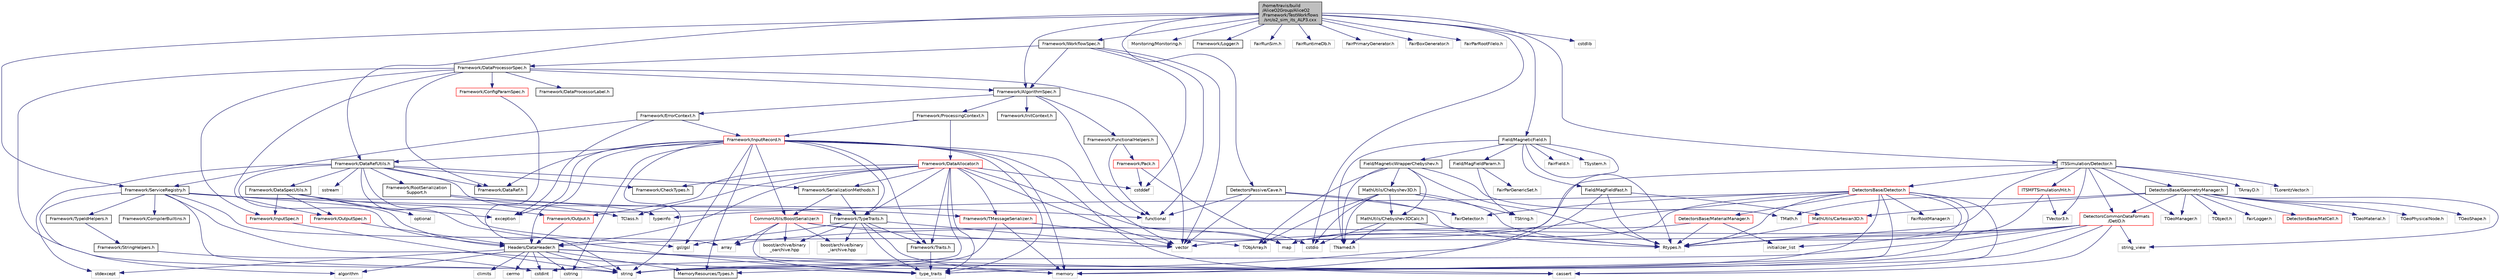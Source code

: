 digraph "/home/travis/build/AliceO2Group/AliceO2/Framework/TestWorkflows/src/o2_sim_its_ALP3.cxx"
{
 // INTERACTIVE_SVG=YES
  bgcolor="transparent";
  edge [fontname="Helvetica",fontsize="10",labelfontname="Helvetica",labelfontsize="10"];
  node [fontname="Helvetica",fontsize="10",shape=record];
  Node0 [label="/home/travis/build\l/AliceO2Group/AliceO2\l/Framework/TestWorkflows\l/src/o2_sim_its_ALP3.cxx",height=0.2,width=0.4,color="black", fillcolor="grey75", style="filled", fontcolor="black"];
  Node0 -> Node1 [color="midnightblue",fontsize="10",style="solid",fontname="Helvetica"];
  Node1 [label="Framework/DataRefUtils.h",height=0.2,width=0.4,color="black",URL="$d5/db8/DataRefUtils_8h.html"];
  Node1 -> Node2 [color="midnightblue",fontsize="10",style="solid",fontname="Helvetica"];
  Node2 [label="Framework/DataRef.h",height=0.2,width=0.4,color="black",URL="$d5/dfb/DataRef_8h.html"];
  Node1 -> Node3 [color="midnightblue",fontsize="10",style="solid",fontname="Helvetica"];
  Node3 [label="Framework/RootSerialization\lSupport.h",height=0.2,width=0.4,color="black",URL="$db/dff/RootSerializationSupport_8h.html"];
  Node3 -> Node4 [color="midnightblue",fontsize="10",style="solid",fontname="Helvetica"];
  Node4 [label="Framework/TMessageSerializer.h",height=0.2,width=0.4,color="red",URL="$d8/d3c/TMessageSerializer_8h.html"];
  Node4 -> Node8 [color="midnightblue",fontsize="10",style="solid",fontname="Helvetica"];
  Node8 [label="TObjArray.h",height=0.2,width=0.4,color="grey75"];
  Node4 -> Node12 [color="midnightblue",fontsize="10",style="solid",fontname="Helvetica"];
  Node12 [label="memory",height=0.2,width=0.4,color="grey75"];
  Node4 -> Node14 [color="midnightblue",fontsize="10",style="solid",fontname="Helvetica"];
  Node14 [label="MemoryResources/Types.h",height=0.2,width=0.4,color="black",URL="$d7/df8/Types_8h.html"];
  Node3 -> Node15 [color="midnightblue",fontsize="10",style="solid",fontname="Helvetica"];
  Node15 [label="TClass.h",height=0.2,width=0.4,color="grey75"];
  Node1 -> Node16 [color="midnightblue",fontsize="10",style="solid",fontname="Helvetica"];
  Node16 [label="Framework/SerializationMethods.h",height=0.2,width=0.4,color="black",URL="$d1/d53/SerializationMethods_8h.html",tooltip="Type wrappers for enfording a specific serialization method. "];
  Node16 -> Node17 [color="midnightblue",fontsize="10",style="solid",fontname="Helvetica"];
  Node17 [label="Framework/TypeTraits.h",height=0.2,width=0.4,color="black",URL="$d0/d95/TypeTraits_8h.html"];
  Node17 -> Node18 [color="midnightblue",fontsize="10",style="solid",fontname="Helvetica"];
  Node18 [label="type_traits",height=0.2,width=0.4,color="grey75"];
  Node17 -> Node19 [color="midnightblue",fontsize="10",style="solid",fontname="Helvetica"];
  Node19 [label="vector",height=0.2,width=0.4,color="grey75"];
  Node17 -> Node12 [color="midnightblue",fontsize="10",style="solid",fontname="Helvetica"];
  Node17 -> Node20 [color="midnightblue",fontsize="10",style="solid",fontname="Helvetica"];
  Node20 [label="Framework/Traits.h",height=0.2,width=0.4,color="black",URL="$db/d31/Traits_8h.html"];
  Node20 -> Node18 [color="midnightblue",fontsize="10",style="solid",fontname="Helvetica"];
  Node17 -> Node21 [color="midnightblue",fontsize="10",style="solid",fontname="Helvetica"];
  Node21 [label="boost/archive/binary\l_iarchive.hpp",height=0.2,width=0.4,color="grey75"];
  Node17 -> Node22 [color="midnightblue",fontsize="10",style="solid",fontname="Helvetica"];
  Node22 [label="boost/archive/binary\l_oarchive.hpp",height=0.2,width=0.4,color="grey75"];
  Node17 -> Node23 [color="midnightblue",fontsize="10",style="solid",fontname="Helvetica"];
  Node23 [label="gsl/gsl",height=0.2,width=0.4,color="grey75"];
  Node16 -> Node24 [color="midnightblue",fontsize="10",style="solid",fontname="Helvetica"];
  Node24 [label="CommonUtils/BoostSerializer.h",height=0.2,width=0.4,color="red",URL="$d7/d91/BoostSerializer_8h.html",tooltip="Templatised boost serializer/deserializer for containers and base types. "];
  Node24 -> Node18 [color="midnightblue",fontsize="10",style="solid",fontname="Helvetica"];
  Node24 -> Node26 [color="midnightblue",fontsize="10",style="solid",fontname="Helvetica"];
  Node26 [label="array",height=0.2,width=0.4,color="grey75"];
  Node24 -> Node19 [color="midnightblue",fontsize="10",style="solid",fontname="Helvetica"];
  Node24 -> Node28 [color="midnightblue",fontsize="10",style="solid",fontname="Helvetica"];
  Node28 [label="map",height=0.2,width=0.4,color="grey75"];
  Node24 -> Node21 [color="midnightblue",fontsize="10",style="solid",fontname="Helvetica"];
  Node24 -> Node22 [color="midnightblue",fontsize="10",style="solid",fontname="Helvetica"];
  Node1 -> Node38 [color="midnightblue",fontsize="10",style="solid",fontname="Helvetica"];
  Node38 [label="Framework/DataSpecUtils.h",height=0.2,width=0.4,color="black",URL="$d6/d68/DataSpecUtils_8h.html"];
  Node38 -> Node39 [color="midnightblue",fontsize="10",style="solid",fontname="Helvetica"];
  Node39 [label="Framework/OutputSpec.h",height=0.2,width=0.4,color="red",URL="$db/d2d/OutputSpec_8h.html"];
  Node39 -> Node40 [color="midnightblue",fontsize="10",style="solid",fontname="Helvetica"];
  Node40 [label="Headers/DataHeader.h",height=0.2,width=0.4,color="black",URL="$dc/dcd/DataHeader_8h.html"];
  Node40 -> Node41 [color="midnightblue",fontsize="10",style="solid",fontname="Helvetica"];
  Node41 [label="cstdint",height=0.2,width=0.4,color="grey75"];
  Node40 -> Node12 [color="midnightblue",fontsize="10",style="solid",fontname="Helvetica"];
  Node40 -> Node42 [color="midnightblue",fontsize="10",style="solid",fontname="Helvetica"];
  Node42 [label="cassert",height=0.2,width=0.4,color="grey75"];
  Node40 -> Node43 [color="midnightblue",fontsize="10",style="solid",fontname="Helvetica"];
  Node43 [label="cstring",height=0.2,width=0.4,color="grey75"];
  Node40 -> Node44 [color="midnightblue",fontsize="10",style="solid",fontname="Helvetica"];
  Node44 [label="algorithm",height=0.2,width=0.4,color="grey75"];
  Node40 -> Node45 [color="midnightblue",fontsize="10",style="solid",fontname="Helvetica"];
  Node45 [label="stdexcept",height=0.2,width=0.4,color="grey75"];
  Node40 -> Node46 [color="midnightblue",fontsize="10",style="solid",fontname="Helvetica"];
  Node46 [label="string",height=0.2,width=0.4,color="grey75"];
  Node40 -> Node47 [color="midnightblue",fontsize="10",style="solid",fontname="Helvetica"];
  Node47 [label="climits",height=0.2,width=0.4,color="grey75"];
  Node40 -> Node14 [color="midnightblue",fontsize="10",style="solid",fontname="Helvetica"];
  Node40 -> Node48 [color="midnightblue",fontsize="10",style="solid",fontname="Helvetica"];
  Node48 [label="cerrno",height=0.2,width=0.4,color="grey75"];
  Node38 -> Node52 [color="midnightblue",fontsize="10",style="solid",fontname="Helvetica"];
  Node52 [label="Framework/InputSpec.h",height=0.2,width=0.4,color="red",URL="$d5/d3f/InputSpec_8h.html"];
  Node52 -> Node46 [color="midnightblue",fontsize="10",style="solid",fontname="Helvetica"];
  Node38 -> Node40 [color="midnightblue",fontsize="10",style="solid",fontname="Helvetica"];
  Node38 -> Node71 [color="midnightblue",fontsize="10",style="solid",fontname="Helvetica"];
  Node71 [label="Framework/Output.h",height=0.2,width=0.4,color="red",URL="$d3/ddf/Output_8h.html"];
  Node71 -> Node40 [color="midnightblue",fontsize="10",style="solid",fontname="Helvetica"];
  Node38 -> Node72 [color="midnightblue",fontsize="10",style="solid",fontname="Helvetica"];
  Node72 [label="optional",height=0.2,width=0.4,color="grey75"];
  Node1 -> Node17 [color="midnightblue",fontsize="10",style="solid",fontname="Helvetica"];
  Node1 -> Node40 [color="midnightblue",fontsize="10",style="solid",fontname="Helvetica"];
  Node1 -> Node73 [color="midnightblue",fontsize="10",style="solid",fontname="Helvetica"];
  Node73 [label="Framework/CheckTypes.h",height=0.2,width=0.4,color="black",URL="$d1/d00/CheckTypes_8h.html"];
  Node1 -> Node23 [color="midnightblue",fontsize="10",style="solid",fontname="Helvetica"];
  Node1 -> Node45 [color="midnightblue",fontsize="10",style="solid",fontname="Helvetica"];
  Node1 -> Node74 [color="midnightblue",fontsize="10",style="solid",fontname="Helvetica"];
  Node74 [label="sstream",height=0.2,width=0.4,color="grey75"];
  Node1 -> Node18 [color="midnightblue",fontsize="10",style="solid",fontname="Helvetica"];
  Node0 -> Node75 [color="midnightblue",fontsize="10",style="solid",fontname="Helvetica"];
  Node75 [label="Framework/ServiceRegistry.h",height=0.2,width=0.4,color="black",URL="$d8/d17/ServiceRegistry_8h.html"];
  Node75 -> Node76 [color="midnightblue",fontsize="10",style="solid",fontname="Helvetica"];
  Node76 [label="Framework/CompilerBuiltins.h",height=0.2,width=0.4,color="black",URL="$d9/de8/CompilerBuiltins_8h.html"];
  Node75 -> Node77 [color="midnightblue",fontsize="10",style="solid",fontname="Helvetica"];
  Node77 [label="Framework/TypeIdHelpers.h",height=0.2,width=0.4,color="black",URL="$d2/d9a/TypeIdHelpers_8h.html"];
  Node77 -> Node78 [color="midnightblue",fontsize="10",style="solid",fontname="Helvetica"];
  Node78 [label="Framework/StringHelpers.h",height=0.2,width=0.4,color="black",URL="$db/dff/StringHelpers_8h.html"];
  Node78 -> Node41 [color="midnightblue",fontsize="10",style="solid",fontname="Helvetica"];
  Node75 -> Node44 [color="midnightblue",fontsize="10",style="solid",fontname="Helvetica"];
  Node75 -> Node26 [color="midnightblue",fontsize="10",style="solid",fontname="Helvetica"];
  Node75 -> Node79 [color="midnightblue",fontsize="10",style="solid",fontname="Helvetica"];
  Node79 [label="exception",height=0.2,width=0.4,color="grey75"];
  Node75 -> Node80 [color="midnightblue",fontsize="10",style="solid",fontname="Helvetica"];
  Node80 [label="functional",height=0.2,width=0.4,color="grey75"];
  Node75 -> Node46 [color="midnightblue",fontsize="10",style="solid",fontname="Helvetica"];
  Node75 -> Node18 [color="midnightblue",fontsize="10",style="solid",fontname="Helvetica"];
  Node75 -> Node81 [color="midnightblue",fontsize="10",style="solid",fontname="Helvetica"];
  Node81 [label="typeinfo",height=0.2,width=0.4,color="grey75"];
  Node0 -> Node82 [color="midnightblue",fontsize="10",style="solid",fontname="Helvetica"];
  Node82 [label="Framework/WorkflowSpec.h",height=0.2,width=0.4,color="black",URL="$df/da1/WorkflowSpec_8h.html"];
  Node82 -> Node83 [color="midnightblue",fontsize="10",style="solid",fontname="Helvetica"];
  Node83 [label="Framework/DataProcessorSpec.h",height=0.2,width=0.4,color="black",URL="$d0/df4/DataProcessorSpec_8h.html"];
  Node83 -> Node84 [color="midnightblue",fontsize="10",style="solid",fontname="Helvetica"];
  Node84 [label="Framework/AlgorithmSpec.h",height=0.2,width=0.4,color="black",URL="$d0/d14/AlgorithmSpec_8h.html"];
  Node84 -> Node85 [color="midnightblue",fontsize="10",style="solid",fontname="Helvetica"];
  Node85 [label="Framework/ProcessingContext.h",height=0.2,width=0.4,color="black",URL="$de/d6a/ProcessingContext_8h.html"];
  Node85 -> Node86 [color="midnightblue",fontsize="10",style="solid",fontname="Helvetica"];
  Node86 [label="Framework/InputRecord.h",height=0.2,width=0.4,color="red",URL="$d6/d5c/InputRecord_8h.html"];
  Node86 -> Node2 [color="midnightblue",fontsize="10",style="solid",fontname="Helvetica"];
  Node86 -> Node1 [color="midnightblue",fontsize="10",style="solid",fontname="Helvetica"];
  Node86 -> Node17 [color="midnightblue",fontsize="10",style="solid",fontname="Helvetica"];
  Node86 -> Node20 [color="midnightblue",fontsize="10",style="solid",fontname="Helvetica"];
  Node86 -> Node14 [color="midnightblue",fontsize="10",style="solid",fontname="Helvetica"];
  Node86 -> Node40 [color="midnightblue",fontsize="10",style="solid",fontname="Helvetica"];
  Node86 -> Node24 [color="midnightblue",fontsize="10",style="solid",fontname="Helvetica"];
  Node86 -> Node23 [color="midnightblue",fontsize="10",style="solid",fontname="Helvetica"];
  Node86 -> Node46 [color="midnightblue",fontsize="10",style="solid",fontname="Helvetica"];
  Node86 -> Node19 [color="midnightblue",fontsize="10",style="solid",fontname="Helvetica"];
  Node86 -> Node43 [color="midnightblue",fontsize="10",style="solid",fontname="Helvetica"];
  Node86 -> Node42 [color="midnightblue",fontsize="10",style="solid",fontname="Helvetica"];
  Node86 -> Node79 [color="midnightblue",fontsize="10",style="solid",fontname="Helvetica"];
  Node86 -> Node12 [color="midnightblue",fontsize="10",style="solid",fontname="Helvetica"];
  Node86 -> Node18 [color="midnightblue",fontsize="10",style="solid",fontname="Helvetica"];
  Node85 -> Node93 [color="midnightblue",fontsize="10",style="solid",fontname="Helvetica"];
  Node93 [label="Framework/DataAllocator.h",height=0.2,width=0.4,color="red",URL="$d1/d28/DataAllocator_8h.html"];
  Node93 -> Node71 [color="midnightblue",fontsize="10",style="solid",fontname="Helvetica"];
  Node93 -> Node4 [color="midnightblue",fontsize="10",style="solid",fontname="Helvetica"];
  Node93 -> Node17 [color="midnightblue",fontsize="10",style="solid",fontname="Helvetica"];
  Node93 -> Node20 [color="midnightblue",fontsize="10",style="solid",fontname="Helvetica"];
  Node93 -> Node16 [color="midnightblue",fontsize="10",style="solid",fontname="Helvetica"];
  Node93 -> Node73 [color="midnightblue",fontsize="10",style="solid",fontname="Helvetica"];
  Node93 -> Node40 [color="midnightblue",fontsize="10",style="solid",fontname="Helvetica"];
  Node93 -> Node15 [color="midnightblue",fontsize="10",style="solid",fontname="Helvetica"];
  Node93 -> Node19 [color="midnightblue",fontsize="10",style="solid",fontname="Helvetica"];
  Node93 -> Node28 [color="midnightblue",fontsize="10",style="solid",fontname="Helvetica"];
  Node93 -> Node46 [color="midnightblue",fontsize="10",style="solid",fontname="Helvetica"];
  Node93 -> Node18 [color="midnightblue",fontsize="10",style="solid",fontname="Helvetica"];
  Node93 -> Node89 [color="midnightblue",fontsize="10",style="solid",fontname="Helvetica"];
  Node89 [label="cstddef",height=0.2,width=0.4,color="grey75"];
  Node84 -> Node108 [color="midnightblue",fontsize="10",style="solid",fontname="Helvetica"];
  Node108 [label="Framework/ErrorContext.h",height=0.2,width=0.4,color="black",URL="$d7/dad/ErrorContext_8h.html"];
  Node108 -> Node86 [color="midnightblue",fontsize="10",style="solid",fontname="Helvetica"];
  Node108 -> Node75 [color="midnightblue",fontsize="10",style="solid",fontname="Helvetica"];
  Node108 -> Node79 [color="midnightblue",fontsize="10",style="solid",fontname="Helvetica"];
  Node84 -> Node109 [color="midnightblue",fontsize="10",style="solid",fontname="Helvetica"];
  Node109 [label="Framework/InitContext.h",height=0.2,width=0.4,color="black",URL="$d4/d2b/InitContext_8h.html"];
  Node84 -> Node110 [color="midnightblue",fontsize="10",style="solid",fontname="Helvetica"];
  Node110 [label="Framework/FunctionalHelpers.h",height=0.2,width=0.4,color="black",URL="$de/d9b/FunctionalHelpers_8h.html"];
  Node110 -> Node111 [color="midnightblue",fontsize="10",style="solid",fontname="Helvetica"];
  Node111 [label="Framework/Pack.h",height=0.2,width=0.4,color="red",URL="$dd/dce/Pack_8h.html"];
  Node111 -> Node89 [color="midnightblue",fontsize="10",style="solid",fontname="Helvetica"];
  Node111 -> Node55 [color="midnightblue",fontsize="10",style="solid",fontname="Helvetica"];
  Node55 [label="cstdio",height=0.2,width=0.4,color="grey75"];
  Node110 -> Node80 [color="midnightblue",fontsize="10",style="solid",fontname="Helvetica"];
  Node84 -> Node80 [color="midnightblue",fontsize="10",style="solid",fontname="Helvetica"];
  Node83 -> Node112 [color="midnightblue",fontsize="10",style="solid",fontname="Helvetica"];
  Node112 [label="Framework/ConfigParamSpec.h",height=0.2,width=0.4,color="red",URL="$d0/d1c/ConfigParamSpec_8h.html"];
  Node112 -> Node46 [color="midnightblue",fontsize="10",style="solid",fontname="Helvetica"];
  Node83 -> Node117 [color="midnightblue",fontsize="10",style="solid",fontname="Helvetica"];
  Node117 [label="Framework/DataProcessorLabel.h",height=0.2,width=0.4,color="black",URL="$d1/df2/DataProcessorLabel_8h.html"];
  Node83 -> Node2 [color="midnightblue",fontsize="10",style="solid",fontname="Helvetica"];
  Node83 -> Node52 [color="midnightblue",fontsize="10",style="solid",fontname="Helvetica"];
  Node83 -> Node39 [color="midnightblue",fontsize="10",style="solid",fontname="Helvetica"];
  Node83 -> Node46 [color="midnightblue",fontsize="10",style="solid",fontname="Helvetica"];
  Node83 -> Node19 [color="midnightblue",fontsize="10",style="solid",fontname="Helvetica"];
  Node82 -> Node84 [color="midnightblue",fontsize="10",style="solid",fontname="Helvetica"];
  Node82 -> Node19 [color="midnightblue",fontsize="10",style="solid",fontname="Helvetica"];
  Node82 -> Node80 [color="midnightblue",fontsize="10",style="solid",fontname="Helvetica"];
  Node82 -> Node89 [color="midnightblue",fontsize="10",style="solid",fontname="Helvetica"];
  Node0 -> Node118 [color="midnightblue",fontsize="10",style="solid",fontname="Helvetica"];
  Node118 [label="Monitoring/Monitoring.h",height=0.2,width=0.4,color="grey75"];
  Node0 -> Node84 [color="midnightblue",fontsize="10",style="solid",fontname="Helvetica"];
  Node0 -> Node119 [color="midnightblue",fontsize="10",style="solid",fontname="Helvetica"];
  Node119 [label="Framework/Logger.h",height=0.2,width=0.4,color="black",URL="$dd/da4/Logger_8h.html"];
  Node0 -> Node120 [color="midnightblue",fontsize="10",style="solid",fontname="Helvetica"];
  Node120 [label="FairRunSim.h",height=0.2,width=0.4,color="grey75"];
  Node0 -> Node121 [color="midnightblue",fontsize="10",style="solid",fontname="Helvetica"];
  Node121 [label="FairRuntimeDb.h",height=0.2,width=0.4,color="grey75"];
  Node0 -> Node122 [color="midnightblue",fontsize="10",style="solid",fontname="Helvetica"];
  Node122 [label="FairPrimaryGenerator.h",height=0.2,width=0.4,color="grey75"];
  Node0 -> Node123 [color="midnightblue",fontsize="10",style="solid",fontname="Helvetica"];
  Node123 [label="FairBoxGenerator.h",height=0.2,width=0.4,color="grey75"];
  Node0 -> Node124 [color="midnightblue",fontsize="10",style="solid",fontname="Helvetica"];
  Node124 [label="FairParRootFileIo.h",height=0.2,width=0.4,color="grey75"];
  Node0 -> Node125 [color="midnightblue",fontsize="10",style="solid",fontname="Helvetica"];
  Node125 [label="DetectorsPassive/Cave.h",height=0.2,width=0.4,color="black",URL="$d9/d6d/Cave_8h.html"];
  Node125 -> Node126 [color="midnightblue",fontsize="10",style="solid",fontname="Helvetica"];
  Node126 [label="FairDetector.h",height=0.2,width=0.4,color="grey75"];
  Node125 -> Node127 [color="midnightblue",fontsize="10",style="solid",fontname="Helvetica"];
  Node127 [label="Rtypes.h",height=0.2,width=0.4,color="grey75"];
  Node125 -> Node80 [color="midnightblue",fontsize="10",style="solid",fontname="Helvetica"];
  Node125 -> Node19 [color="midnightblue",fontsize="10",style="solid",fontname="Helvetica"];
  Node0 -> Node128 [color="midnightblue",fontsize="10",style="solid",fontname="Helvetica"];
  Node128 [label="Field/MagneticField.h",height=0.2,width=0.4,color="black",URL="$db/d4b/MagneticField_8h.html",tooltip="Definition of the MagF class. "];
  Node128 -> Node129 [color="midnightblue",fontsize="10",style="solid",fontname="Helvetica"];
  Node129 [label="FairField.h",height=0.2,width=0.4,color="grey75"];
  Node128 -> Node130 [color="midnightblue",fontsize="10",style="solid",fontname="Helvetica"];
  Node130 [label="Field/MagFieldParam.h",height=0.2,width=0.4,color="black",URL="$d3/d91/MagFieldParam_8h.html",tooltip="Definition of the MagFieldParam: container for ALICE mag. field parameters. "];
  Node130 -> Node131 [color="midnightblue",fontsize="10",style="solid",fontname="Helvetica"];
  Node131 [label="FairParGenericSet.h",height=0.2,width=0.4,color="grey75"];
  Node130 -> Node132 [color="midnightblue",fontsize="10",style="solid",fontname="Helvetica"];
  Node132 [label="TString.h",height=0.2,width=0.4,color="grey75"];
  Node128 -> Node133 [color="midnightblue",fontsize="10",style="solid",fontname="Helvetica"];
  Node133 [label="Field/MagneticWrapperChebyshev.h",height=0.2,width=0.4,color="black",URL="$dd/dfb/MagneticWrapperChebyshev_8h.html"];
  Node133 -> Node134 [color="midnightblue",fontsize="10",style="solid",fontname="Helvetica"];
  Node134 [label="TMath.h",height=0.2,width=0.4,color="grey75"];
  Node133 -> Node135 [color="midnightblue",fontsize="10",style="solid",fontname="Helvetica"];
  Node135 [label="TNamed.h",height=0.2,width=0.4,color="grey75"];
  Node133 -> Node8 [color="midnightblue",fontsize="10",style="solid",fontname="Helvetica"];
  Node133 -> Node136 [color="midnightblue",fontsize="10",style="solid",fontname="Helvetica"];
  Node136 [label="MathUtils/Chebyshev3D.h",height=0.2,width=0.4,color="black",URL="$d8/d64/Chebyshev3D_8h.html"];
  Node136 -> Node135 [color="midnightblue",fontsize="10",style="solid",fontname="Helvetica"];
  Node136 -> Node8 [color="midnightblue",fontsize="10",style="solid",fontname="Helvetica"];
  Node136 -> Node55 [color="midnightblue",fontsize="10",style="solid",fontname="Helvetica"];
  Node136 -> Node137 [color="midnightblue",fontsize="10",style="solid",fontname="Helvetica"];
  Node137 [label="MathUtils/Chebyshev3DCalc.h",height=0.2,width=0.4,color="black",URL="$d4/d08/Chebyshev3DCalc_8h.html"];
  Node137 -> Node135 [color="midnightblue",fontsize="10",style="solid",fontname="Helvetica"];
  Node137 -> Node55 [color="midnightblue",fontsize="10",style="solid",fontname="Helvetica"];
  Node137 -> Node127 [color="midnightblue",fontsize="10",style="solid",fontname="Helvetica"];
  Node136 -> Node127 [color="midnightblue",fontsize="10",style="solid",fontname="Helvetica"];
  Node136 -> Node132 [color="midnightblue",fontsize="10",style="solid",fontname="Helvetica"];
  Node133 -> Node137 [color="midnightblue",fontsize="10",style="solid",fontname="Helvetica"];
  Node133 -> Node127 [color="midnightblue",fontsize="10",style="solid",fontname="Helvetica"];
  Node128 -> Node138 [color="midnightblue",fontsize="10",style="solid",fontname="Helvetica"];
  Node138 [label="Field/MagFieldFast.h",height=0.2,width=0.4,color="black",URL="$da/df4/MagFieldFast_8h.html",tooltip="Definition of the fast magnetic field parametrization MagFieldFast. "];
  Node138 -> Node127 [color="midnightblue",fontsize="10",style="solid",fontname="Helvetica"];
  Node138 -> Node46 [color="midnightblue",fontsize="10",style="solid",fontname="Helvetica"];
  Node138 -> Node139 [color="midnightblue",fontsize="10",style="solid",fontname="Helvetica"];
  Node139 [label="MathUtils/Cartesian3D.h",height=0.2,width=0.4,color="red",URL="$dd/d76/Cartesian3D_8h.html"];
  Node139 -> Node127 [color="midnightblue",fontsize="10",style="solid",fontname="Helvetica"];
  Node128 -> Node149 [color="midnightblue",fontsize="10",style="solid",fontname="Helvetica"];
  Node149 [label="TSystem.h",height=0.2,width=0.4,color="grey75"];
  Node128 -> Node127 [color="midnightblue",fontsize="10",style="solid",fontname="Helvetica"];
  Node128 -> Node135 [color="midnightblue",fontsize="10",style="solid",fontname="Helvetica"];
  Node128 -> Node12 [color="midnightblue",fontsize="10",style="solid",fontname="Helvetica"];
  Node0 -> Node150 [color="midnightblue",fontsize="10",style="solid",fontname="Helvetica"];
  Node150 [label="ITSSimulation/Detector.h",height=0.2,width=0.4,color="black",URL="$d6/d8d/ITSMFT_2ITS_2simulation_2include_2ITSSimulation_2Detector_8h.html"];
  Node150 -> Node19 [color="midnightblue",fontsize="10",style="solid",fontname="Helvetica"];
  Node150 -> Node151 [color="midnightblue",fontsize="10",style="solid",fontname="Helvetica"];
  Node151 [label="DetectorsBase/GeometryManager.h",height=0.2,width=0.4,color="black",URL="$db/dcc/Detectors_2Base_2include_2DetectorsBase_2GeometryManager_8h.html"];
  Node151 -> Node152 [color="midnightblue",fontsize="10",style="solid",fontname="Helvetica"];
  Node152 [label="TGeoManager.h",height=0.2,width=0.4,color="grey75"];
  Node151 -> Node153 [color="midnightblue",fontsize="10",style="solid",fontname="Helvetica"];
  Node153 [label="TGeoMaterial.h",height=0.2,width=0.4,color="grey75"];
  Node151 -> Node154 [color="midnightblue",fontsize="10",style="solid",fontname="Helvetica"];
  Node154 [label="TGeoPhysicalNode.h",height=0.2,width=0.4,color="grey75"];
  Node151 -> Node155 [color="midnightblue",fontsize="10",style="solid",fontname="Helvetica"];
  Node155 [label="TGeoShape.h",height=0.2,width=0.4,color="grey75"];
  Node151 -> Node134 [color="midnightblue",fontsize="10",style="solid",fontname="Helvetica"];
  Node151 -> Node156 [color="midnightblue",fontsize="10",style="solid",fontname="Helvetica"];
  Node156 [label="TObject.h",height=0.2,width=0.4,color="grey75"];
  Node151 -> Node116 [color="midnightblue",fontsize="10",style="solid",fontname="Helvetica"];
  Node116 [label="string_view",height=0.2,width=0.4,color="grey75"];
  Node151 -> Node157 [color="midnightblue",fontsize="10",style="solid",fontname="Helvetica"];
  Node157 [label="DetectorsCommonDataFormats\l/DetID.h",height=0.2,width=0.4,color="red",URL="$d6/d31/DetID_8h.html"];
  Node157 -> Node127 [color="midnightblue",fontsize="10",style="solid",fontname="Helvetica"];
  Node157 -> Node26 [color="midnightblue",fontsize="10",style="solid",fontname="Helvetica"];
  Node157 -> Node42 [color="midnightblue",fontsize="10",style="solid",fontname="Helvetica"];
  Node157 -> Node41 [color="midnightblue",fontsize="10",style="solid",fontname="Helvetica"];
  Node157 -> Node116 [color="midnightblue",fontsize="10",style="solid",fontname="Helvetica"];
  Node157 -> Node46 [color="midnightblue",fontsize="10",style="solid",fontname="Helvetica"];
  Node157 -> Node18 [color="midnightblue",fontsize="10",style="solid",fontname="Helvetica"];
  Node157 -> Node40 [color="midnightblue",fontsize="10",style="solid",fontname="Helvetica"];
  Node151 -> Node166 [color="midnightblue",fontsize="10",style="solid",fontname="Helvetica"];
  Node166 [label="FairLogger.h",height=0.2,width=0.4,color="grey75"];
  Node151 -> Node139 [color="midnightblue",fontsize="10",style="solid",fontname="Helvetica"];
  Node151 -> Node167 [color="midnightblue",fontsize="10",style="solid",fontname="Helvetica"];
  Node167 [label="DetectorsBase/MatCell.h",height=0.2,width=0.4,color="red",URL="$db/dba/MatCell_8h.html",tooltip="Declarations for material properties of the cell (voxel) "];
  Node150 -> Node169 [color="midnightblue",fontsize="10",style="solid",fontname="Helvetica"];
  Node169 [label="DetectorsBase/Detector.h",height=0.2,width=0.4,color="red",URL="$d1/d3a/Base_2include_2DetectorsBase_2Detector_8h.html"];
  Node169 -> Node28 [color="midnightblue",fontsize="10",style="solid",fontname="Helvetica"];
  Node169 -> Node19 [color="midnightblue",fontsize="10",style="solid",fontname="Helvetica"];
  Node169 -> Node115 [color="midnightblue",fontsize="10",style="solid",fontname="Helvetica"];
  Node115 [label="initializer_list",height=0.2,width=0.4,color="grey75"];
  Node169 -> Node12 [color="midnightblue",fontsize="10",style="solid",fontname="Helvetica"];
  Node169 -> Node126 [color="midnightblue",fontsize="10",style="solid",fontname="Helvetica"];
  Node169 -> Node170 [color="midnightblue",fontsize="10",style="solid",fontname="Helvetica"];
  Node170 [label="FairRootManager.h",height=0.2,width=0.4,color="grey75"];
  Node169 -> Node171 [color="midnightblue",fontsize="10",style="solid",fontname="Helvetica"];
  Node171 [label="DetectorsBase/MaterialManager.h",height=0.2,width=0.4,color="red",URL="$d0/d9a/MaterialManager_8h.html"];
  Node171 -> Node127 [color="midnightblue",fontsize="10",style="solid",fontname="Helvetica"];
  Node171 -> Node28 [color="midnightblue",fontsize="10",style="solid",fontname="Helvetica"];
  Node171 -> Node115 [color="midnightblue",fontsize="10",style="solid",fontname="Helvetica"];
  Node169 -> Node127 [color="midnightblue",fontsize="10",style="solid",fontname="Helvetica"];
  Node169 -> Node81 [color="midnightblue",fontsize="10",style="solid",fontname="Helvetica"];
  Node169 -> Node18 [color="midnightblue",fontsize="10",style="solid",fontname="Helvetica"];
  Node169 -> Node46 [color="midnightblue",fontsize="10",style="solid",fontname="Helvetica"];
  Node169 -> Node42 [color="midnightblue",fontsize="10",style="solid",fontname="Helvetica"];
  Node150 -> Node157 [color="midnightblue",fontsize="10",style="solid",fontname="Helvetica"];
  Node150 -> Node179 [color="midnightblue",fontsize="10",style="solid",fontname="Helvetica"];
  Node179 [label="ITSMFTSimulation/Hit.h",height=0.2,width=0.4,color="red",URL="$d9/d4e/Detectors_2ITSMFT_2common_2simulation_2include_2ITSMFTSimulation_2Hit_8h.html"];
  Node179 -> Node127 [color="midnightblue",fontsize="10",style="solid",fontname="Helvetica"];
  Node179 -> Node181 [color="midnightblue",fontsize="10",style="solid",fontname="Helvetica"];
  Node181 [label="TVector3.h",height=0.2,width=0.4,color="grey75"];
  Node150 -> Node127 [color="midnightblue",fontsize="10",style="solid",fontname="Helvetica"];
  Node150 -> Node182 [color="midnightblue",fontsize="10",style="solid",fontname="Helvetica"];
  Node182 [label="TArrayD.h",height=0.2,width=0.4,color="grey75"];
  Node150 -> Node152 [color="midnightblue",fontsize="10",style="solid",fontname="Helvetica"];
  Node150 -> Node183 [color="midnightblue",fontsize="10",style="solid",fontname="Helvetica"];
  Node183 [label="TLorentzVector.h",height=0.2,width=0.4,color="grey75"];
  Node150 -> Node181 [color="midnightblue",fontsize="10",style="solid",fontname="Helvetica"];
  Node0 -> Node114 [color="midnightblue",fontsize="10",style="solid",fontname="Helvetica"];
  Node114 [label="cstdlib",height=0.2,width=0.4,color="grey75"];
  Node0 -> Node55 [color="midnightblue",fontsize="10",style="solid",fontname="Helvetica"];
}
